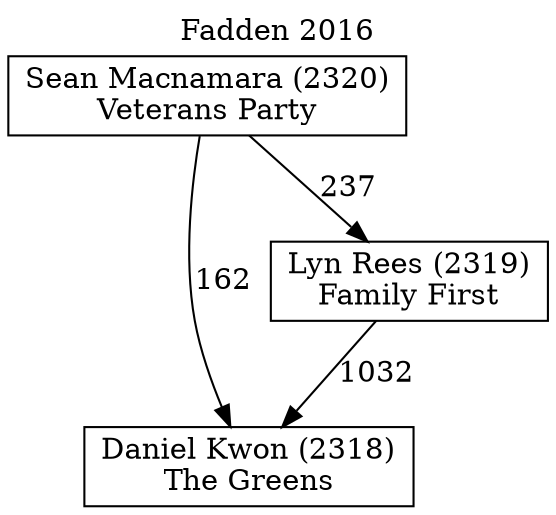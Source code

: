 // House preference flow
digraph "Daniel Kwon (2318)_Fadden_2016" {
	graph [label="Fadden 2016" labelloc=t mclimit=10]
	node [shape=box]
	"Daniel Kwon (2318)" [label="Daniel Kwon (2318)
The Greens"]
	"Lyn Rees (2319)" [label="Lyn Rees (2319)
Family First"]
	"Sean Macnamara (2320)" [label="Sean Macnamara (2320)
Veterans Party"]
	"Lyn Rees (2319)" -> "Daniel Kwon (2318)" [label=1032]
	"Sean Macnamara (2320)" -> "Daniel Kwon (2318)" [label=162]
	"Sean Macnamara (2320)" -> "Lyn Rees (2319)" [label=237]
}
